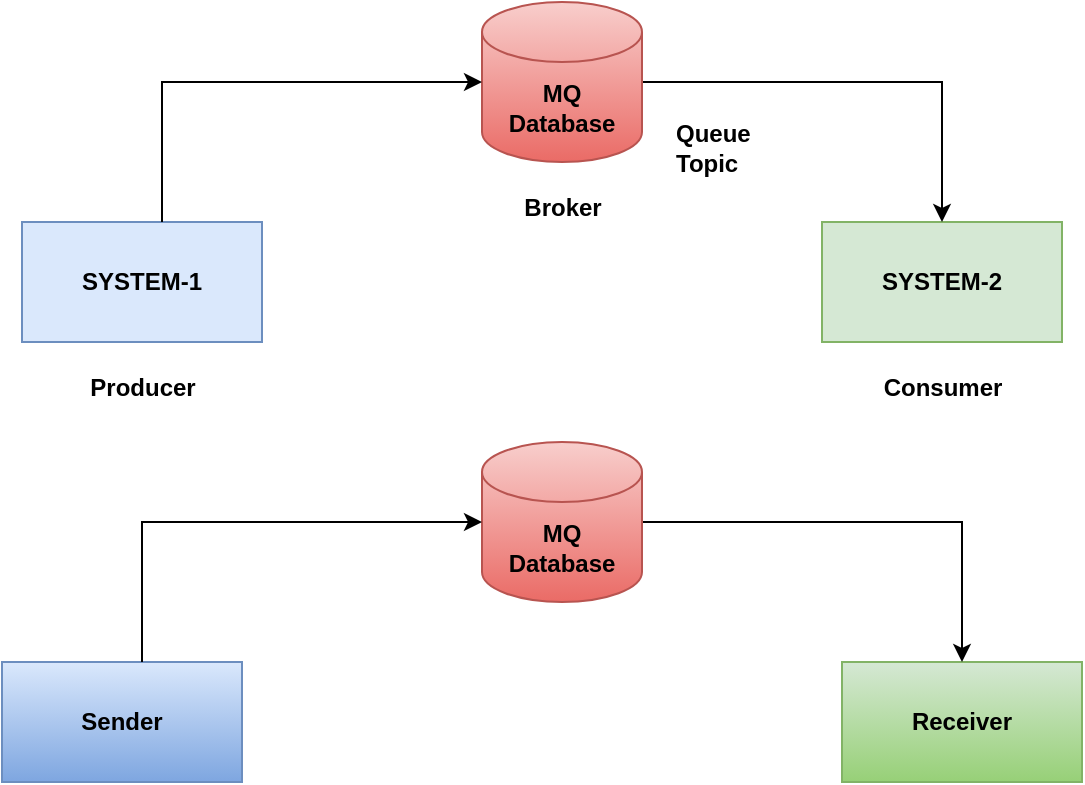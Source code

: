 <mxfile version="28.2.3">
  <diagram name="Page-1" id="0AnbRvD_gEAAx3sTQK3o">
    <mxGraphModel dx="1042" dy="561" grid="1" gridSize="10" guides="1" tooltips="1" connect="1" arrows="1" fold="1" page="1" pageScale="1" pageWidth="850" pageHeight="1100" math="0" shadow="0">
      <root>
        <mxCell id="0" />
        <mxCell id="1" parent="0" />
        <mxCell id="Z7EYp8kHS9zDB4doSpqF-1" value="&lt;b&gt;SYSTEM-1&lt;/b&gt;" style="rounded=0;whiteSpace=wrap;html=1;fillColor=#dae8fc;strokeColor=#6c8ebf;" vertex="1" parent="1">
          <mxGeometry x="40" y="120" width="120" height="60" as="geometry" />
        </mxCell>
        <mxCell id="Z7EYp8kHS9zDB4doSpqF-2" value="&lt;b&gt;SYSTEM-2&lt;/b&gt;" style="rounded=0;whiteSpace=wrap;html=1;fillColor=#d5e8d4;strokeColor=#82b366;" vertex="1" parent="1">
          <mxGeometry x="440" y="120" width="120" height="60" as="geometry" />
        </mxCell>
        <mxCell id="Z7EYp8kHS9zDB4doSpqF-3" value="&lt;b&gt;Producer&lt;/b&gt;" style="text;html=1;align=center;verticalAlign=middle;resizable=0;points=[];autosize=1;strokeColor=none;fillColor=none;" vertex="1" parent="1">
          <mxGeometry x="60" y="188" width="80" height="30" as="geometry" />
        </mxCell>
        <mxCell id="Z7EYp8kHS9zDB4doSpqF-4" value="&lt;b&gt;Consumer&lt;/b&gt;" style="text;html=1;align=center;verticalAlign=middle;resizable=0;points=[];autosize=1;strokeColor=none;fillColor=none;" vertex="1" parent="1">
          <mxGeometry x="460" y="188" width="80" height="30" as="geometry" />
        </mxCell>
        <mxCell id="Z7EYp8kHS9zDB4doSpqF-5" value="&lt;b&gt;Sender&lt;/b&gt;" style="rounded=0;whiteSpace=wrap;html=1;fillColor=#dae8fc;gradientColor=#7ea6e0;strokeColor=#6c8ebf;" vertex="1" parent="1">
          <mxGeometry x="30" y="340" width="120" height="60" as="geometry" />
        </mxCell>
        <mxCell id="Z7EYp8kHS9zDB4doSpqF-6" value="&lt;b&gt;Receiver&lt;/b&gt;" style="rounded=0;whiteSpace=wrap;html=1;fillColor=#d5e8d4;strokeColor=#82b366;gradientColor=#97d077;" vertex="1" parent="1">
          <mxGeometry x="450" y="340" width="120" height="60" as="geometry" />
        </mxCell>
        <mxCell id="Z7EYp8kHS9zDB4doSpqF-11" style="edgeStyle=orthogonalEdgeStyle;rounded=0;orthogonalLoop=1;jettySize=auto;html=1;entryX=0.5;entryY=0;entryDx=0;entryDy=0;" edge="1" parent="1" source="Z7EYp8kHS9zDB4doSpqF-8" target="Z7EYp8kHS9zDB4doSpqF-2">
          <mxGeometry relative="1" as="geometry" />
        </mxCell>
        <mxCell id="Z7EYp8kHS9zDB4doSpqF-8" value="&lt;b&gt;MQ&lt;/b&gt;&lt;div&gt;&lt;b&gt;Database&lt;/b&gt;&lt;/div&gt;" style="shape=cylinder3;whiteSpace=wrap;html=1;boundedLbl=1;backgroundOutline=1;size=15;fillColor=#f8cecc;gradientColor=#ea6b66;strokeColor=#b85450;" vertex="1" parent="1">
          <mxGeometry x="270" y="10" width="80" height="80" as="geometry" />
        </mxCell>
        <mxCell id="Z7EYp8kHS9zDB4doSpqF-9" value="&lt;b&gt;Broker&lt;/b&gt;" style="text;html=1;align=center;verticalAlign=middle;resizable=0;points=[];autosize=1;strokeColor=none;fillColor=none;" vertex="1" parent="1">
          <mxGeometry x="280" y="98" width="60" height="30" as="geometry" />
        </mxCell>
        <mxCell id="Z7EYp8kHS9zDB4doSpqF-10" style="edgeStyle=orthogonalEdgeStyle;rounded=0;orthogonalLoop=1;jettySize=auto;html=1;entryX=0;entryY=0.5;entryDx=0;entryDy=0;entryPerimeter=0;" edge="1" parent="1" source="Z7EYp8kHS9zDB4doSpqF-1" target="Z7EYp8kHS9zDB4doSpqF-8">
          <mxGeometry relative="1" as="geometry">
            <Array as="points">
              <mxPoint x="110" y="50" />
            </Array>
          </mxGeometry>
        </mxCell>
        <mxCell id="Z7EYp8kHS9zDB4doSpqF-14" style="edgeStyle=orthogonalEdgeStyle;rounded=0;orthogonalLoop=1;jettySize=auto;html=1;entryX=0.5;entryY=0;entryDx=0;entryDy=0;" edge="1" parent="1" source="Z7EYp8kHS9zDB4doSpqF-12" target="Z7EYp8kHS9zDB4doSpqF-6">
          <mxGeometry relative="1" as="geometry" />
        </mxCell>
        <mxCell id="Z7EYp8kHS9zDB4doSpqF-12" value="&lt;b&gt;MQ&lt;/b&gt;&lt;div&gt;&lt;b&gt;Database&lt;/b&gt;&lt;/div&gt;" style="shape=cylinder3;whiteSpace=wrap;html=1;boundedLbl=1;backgroundOutline=1;size=15;fillColor=#f8cecc;gradientColor=#ea6b66;strokeColor=#b85450;" vertex="1" parent="1">
          <mxGeometry x="270" y="230" width="80" height="80" as="geometry" />
        </mxCell>
        <mxCell id="Z7EYp8kHS9zDB4doSpqF-13" style="edgeStyle=orthogonalEdgeStyle;rounded=0;orthogonalLoop=1;jettySize=auto;html=1;entryX=0;entryY=0.5;entryDx=0;entryDy=0;entryPerimeter=0;" edge="1" parent="1" source="Z7EYp8kHS9zDB4doSpqF-5" target="Z7EYp8kHS9zDB4doSpqF-12">
          <mxGeometry relative="1" as="geometry">
            <Array as="points">
              <mxPoint x="100" y="270" />
            </Array>
          </mxGeometry>
        </mxCell>
        <mxCell id="Z7EYp8kHS9zDB4doSpqF-15" value="&lt;b&gt;Queue&lt;/b&gt;&lt;div&gt;&lt;b&gt;Topic&lt;/b&gt;&lt;/div&gt;" style="text;html=1;align=left;verticalAlign=middle;resizable=0;points=[];autosize=1;strokeColor=none;fillColor=none;" vertex="1" parent="1">
          <mxGeometry x="365" y="63" width="60" height="40" as="geometry" />
        </mxCell>
      </root>
    </mxGraphModel>
  </diagram>
</mxfile>
